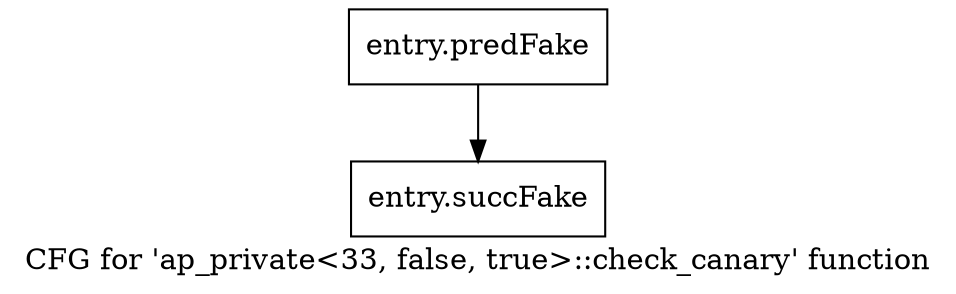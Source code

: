digraph "CFG for 'ap_private\<33, false, true\>::check_canary' function" {
	label="CFG for 'ap_private\<33, false, true\>::check_canary' function";

	Node0x59d7640 [shape=record,filename="",linenumber="",label="{entry.predFake}"];
	Node0x59d7640 -> Node0x5adc450[ callList="" memoryops="" filename="/home/omerfaruk/tools/Xilinx/Vitis_HLS/2023.2/include/etc/ap_private.h" execusionnum="0"];
	Node0x5adc450 [shape=record,filename="/home/omerfaruk/tools/Xilinx/Vitis_HLS/2023.2/include/etc/ap_private.h",linenumber="1384",label="{entry.succFake}"];
}
